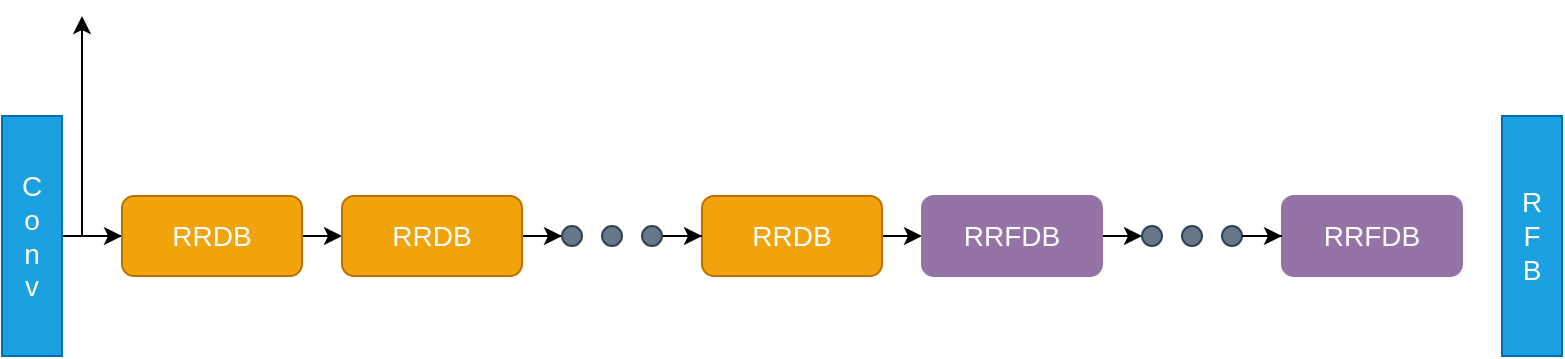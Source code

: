 <mxfile version="20.0.3" type="github">
  <diagram id="Kpz-nBdlQiS1kaE0A8DM" name="第 1 页">
    <mxGraphModel dx="731" dy="397" grid="1" gridSize="10" guides="1" tooltips="1" connect="1" arrows="1" fold="1" page="1" pageScale="1" pageWidth="827" pageHeight="1169" math="0" shadow="0">
      <root>
        <mxCell id="0" />
        <mxCell id="1" parent="0" />
        <mxCell id="pKHUw0NXEJuYXy8erbxU-31" style="edgeStyle=orthogonalEdgeStyle;rounded=0;orthogonalLoop=1;jettySize=auto;html=1;entryX=0;entryY=0.5;entryDx=0;entryDy=0;fontColor=#FFFFFF;fontSize=14;" edge="1" parent="1" source="pKHUw0NXEJuYXy8erbxU-1" target="pKHUw0NXEJuYXy8erbxU-2">
          <mxGeometry relative="1" as="geometry" />
        </mxCell>
        <mxCell id="pKHUw0NXEJuYXy8erbxU-1" value="C&lt;br style=&quot;font-size: 14px;&quot;&gt;o&lt;br style=&quot;font-size: 14px;&quot;&gt;n&lt;br style=&quot;font-size: 14px;&quot;&gt;v" style="rounded=0;whiteSpace=wrap;html=1;fillColor=#1ba1e2;fontColor=#ffffff;strokeColor=#006EAF;fontSize=14;" vertex="1" parent="1">
          <mxGeometry x="140" y="140" width="30" height="120" as="geometry" />
        </mxCell>
        <mxCell id="pKHUw0NXEJuYXy8erbxU-32" style="edgeStyle=orthogonalEdgeStyle;rounded=0;orthogonalLoop=1;jettySize=auto;html=1;exitX=1;exitY=0.5;exitDx=0;exitDy=0;entryX=0;entryY=0.5;entryDx=0;entryDy=0;fontColor=#FFFFFF;fontSize=14;" edge="1" parent="1" source="pKHUw0NXEJuYXy8erbxU-2" target="pKHUw0NXEJuYXy8erbxU-3">
          <mxGeometry relative="1" as="geometry" />
        </mxCell>
        <mxCell id="pKHUw0NXEJuYXy8erbxU-56" style="edgeStyle=orthogonalEdgeStyle;rounded=0;orthogonalLoop=1;jettySize=auto;html=1;fontColor=#FFFFFF;fontSize=14;" edge="1" parent="1" source="pKHUw0NXEJuYXy8erbxU-2">
          <mxGeometry relative="1" as="geometry">
            <mxPoint x="180" y="90" as="targetPoint" />
          </mxGeometry>
        </mxCell>
        <mxCell id="pKHUw0NXEJuYXy8erbxU-2" value="&lt;font color=&quot;#ffffff&quot; style=&quot;font-size: 14px;&quot;&gt;RRDB&lt;/font&gt;" style="rounded=1;whiteSpace=wrap;html=1;fillColor=#f0a30a;strokeColor=#BD7000;fontColor=#000000;fontSize=14;" vertex="1" parent="1">
          <mxGeometry x="200" y="180" width="90" height="40" as="geometry" />
        </mxCell>
        <mxCell id="pKHUw0NXEJuYXy8erbxU-33" style="edgeStyle=orthogonalEdgeStyle;rounded=0;orthogonalLoop=1;jettySize=auto;html=1;entryX=0;entryY=0.5;entryDx=0;entryDy=0;fontColor=#FFFFFF;fontSize=14;" edge="1" parent="1" source="pKHUw0NXEJuYXy8erbxU-3" target="pKHUw0NXEJuYXy8erbxU-25">
          <mxGeometry relative="1" as="geometry" />
        </mxCell>
        <mxCell id="pKHUw0NXEJuYXy8erbxU-3" value="&lt;font color=&quot;#ffffff&quot; style=&quot;font-size: 14px;&quot;&gt;RRDB&lt;/font&gt;" style="rounded=1;whiteSpace=wrap;html=1;fillColor=#f0a30a;strokeColor=#BD7000;fontColor=#000000;fontSize=14;" vertex="1" parent="1">
          <mxGeometry x="310" y="180" width="90" height="40" as="geometry" />
        </mxCell>
        <mxCell id="pKHUw0NXEJuYXy8erbxU-48" style="edgeStyle=orthogonalEdgeStyle;rounded=0;orthogonalLoop=1;jettySize=auto;html=1;exitX=1;exitY=0.5;exitDx=0;exitDy=0;entryX=0;entryY=0.5;entryDx=0;entryDy=0;fontColor=#FFFFFF;fontSize=14;" edge="1" parent="1" source="pKHUw0NXEJuYXy8erbxU-4" target="pKHUw0NXEJuYXy8erbxU-35">
          <mxGeometry relative="1" as="geometry" />
        </mxCell>
        <mxCell id="pKHUw0NXEJuYXy8erbxU-4" value="&lt;font color=&quot;#ffffff&quot; style=&quot;font-size: 14px;&quot;&gt;RRDB&lt;/font&gt;" style="rounded=1;whiteSpace=wrap;html=1;fillColor=#f0a30a;strokeColor=#BD7000;fontColor=#000000;fontSize=14;" vertex="1" parent="1">
          <mxGeometry x="490" y="180" width="90" height="40" as="geometry" />
        </mxCell>
        <mxCell id="pKHUw0NXEJuYXy8erbxU-34" style="edgeStyle=orthogonalEdgeStyle;rounded=0;orthogonalLoop=1;jettySize=auto;html=1;entryX=0;entryY=0.5;entryDx=0;entryDy=0;fontColor=#FFFFFF;fontSize=14;" edge="1" parent="1" source="pKHUw0NXEJuYXy8erbxU-27" target="pKHUw0NXEJuYXy8erbxU-4">
          <mxGeometry relative="1" as="geometry" />
        </mxCell>
        <mxCell id="pKHUw0NXEJuYXy8erbxU-49" style="edgeStyle=orthogonalEdgeStyle;rounded=0;orthogonalLoop=1;jettySize=auto;html=1;exitX=1;exitY=0.5;exitDx=0;exitDy=0;entryX=0;entryY=0.5;entryDx=0;entryDy=0;fontColor=#FFFFFF;fontSize=14;" edge="1" parent="1" source="pKHUw0NXEJuYXy8erbxU-35" target="pKHUw0NXEJuYXy8erbxU-43">
          <mxGeometry relative="1" as="geometry" />
        </mxCell>
        <mxCell id="pKHUw0NXEJuYXy8erbxU-35" value="&lt;font color=&quot;#ffffff&quot; style=&quot;font-size: 14px;&quot;&gt;RRFDB&lt;/font&gt;" style="rounded=1;whiteSpace=wrap;html=1;fillColor=#9673A6;strokeColor=#9673a6;fontSize=14;" vertex="1" parent="1">
          <mxGeometry x="600" y="180" width="90" height="40" as="geometry" />
        </mxCell>
        <mxCell id="pKHUw0NXEJuYXy8erbxU-47" value="" style="group;fontSize=14;" vertex="1" connectable="0" parent="1">
          <mxGeometry x="710" y="195" width="50" height="10" as="geometry" />
        </mxCell>
        <mxCell id="pKHUw0NXEJuYXy8erbxU-43" value="" style="ellipse;whiteSpace=wrap;html=1;aspect=fixed;rounded=1;fontColor=#ffffff;fillColor=#647687;strokeColor=#314354;align=left;flipV=0;flipH=0;fontSize=14;" vertex="1" parent="pKHUw0NXEJuYXy8erbxU-47">
          <mxGeometry width="10" height="10" as="geometry" />
        </mxCell>
        <mxCell id="pKHUw0NXEJuYXy8erbxU-44" value="" style="ellipse;whiteSpace=wrap;html=1;aspect=fixed;rounded=1;fontColor=#ffffff;fillColor=#647687;strokeColor=#314354;align=left;flipV=0;flipH=0;fontSize=14;" vertex="1" parent="pKHUw0NXEJuYXy8erbxU-47">
          <mxGeometry x="20" width="10" height="10" as="geometry" />
        </mxCell>
        <mxCell id="pKHUw0NXEJuYXy8erbxU-45" value="" style="ellipse;whiteSpace=wrap;html=1;aspect=fixed;rounded=1;fontColor=#ffffff;fillColor=#647687;strokeColor=#314354;align=left;flipV=0;flipH=0;fontSize=14;" vertex="1" parent="pKHUw0NXEJuYXy8erbxU-47">
          <mxGeometry x="40" width="10" height="10" as="geometry" />
        </mxCell>
        <mxCell id="pKHUw0NXEJuYXy8erbxU-50" value="&lt;font color=&quot;#ffffff&quot; style=&quot;font-size: 14px;&quot;&gt;RRFDB&lt;/font&gt;" style="rounded=1;whiteSpace=wrap;html=1;fillColor=#9673A6;strokeColor=#9673a6;fontSize=14;" vertex="1" parent="1">
          <mxGeometry x="780" y="180" width="90" height="40" as="geometry" />
        </mxCell>
        <mxCell id="pKHUw0NXEJuYXy8erbxU-51" style="edgeStyle=orthogonalEdgeStyle;rounded=0;orthogonalLoop=1;jettySize=auto;html=1;exitX=1;exitY=0.5;exitDx=0;exitDy=0;fontColor=#FFFFFF;fontSize=14;" edge="1" parent="1" source="pKHUw0NXEJuYXy8erbxU-45" target="pKHUw0NXEJuYXy8erbxU-50">
          <mxGeometry relative="1" as="geometry" />
        </mxCell>
        <mxCell id="pKHUw0NXEJuYXy8erbxU-54" value="" style="group;fontSize=14;" vertex="1" connectable="0" parent="1">
          <mxGeometry x="420" y="195" width="50" height="10" as="geometry" />
        </mxCell>
        <mxCell id="pKHUw0NXEJuYXy8erbxU-25" value="" style="ellipse;whiteSpace=wrap;html=1;aspect=fixed;rounded=1;fontColor=#ffffff;fillColor=#647687;strokeColor=#314354;align=left;container=0;fontSize=14;" vertex="1" parent="pKHUw0NXEJuYXy8erbxU-54">
          <mxGeometry width="10" height="10" as="geometry" />
        </mxCell>
        <mxCell id="pKHUw0NXEJuYXy8erbxU-27" value="" style="ellipse;whiteSpace=wrap;html=1;aspect=fixed;rounded=1;fontColor=#ffffff;fillColor=#647687;strokeColor=#314354;align=left;container=0;fontSize=14;" vertex="1" parent="pKHUw0NXEJuYXy8erbxU-54">
          <mxGeometry x="40" width="10" height="10" as="geometry" />
        </mxCell>
        <mxCell id="pKHUw0NXEJuYXy8erbxU-28" value="" style="ellipse;whiteSpace=wrap;html=1;aspect=fixed;rounded=1;fontColor=#ffffff;fillColor=#647687;strokeColor=#314354;align=left;container=0;fontSize=14;" vertex="1" parent="pKHUw0NXEJuYXy8erbxU-54">
          <mxGeometry x="20" width="10" height="10" as="geometry" />
        </mxCell>
        <mxCell id="pKHUw0NXEJuYXy8erbxU-57" value="R&lt;br style=&quot;font-size: 14px;&quot;&gt;F&lt;br style=&quot;font-size: 14px;&quot;&gt;B" style="rounded=0;whiteSpace=wrap;html=1;fillColor=#1ba1e2;fontColor=#ffffff;strokeColor=#006EAF;fontSize=14;" vertex="1" parent="1">
          <mxGeometry x="890" y="140" width="30" height="120" as="geometry" />
        </mxCell>
      </root>
    </mxGraphModel>
  </diagram>
</mxfile>
